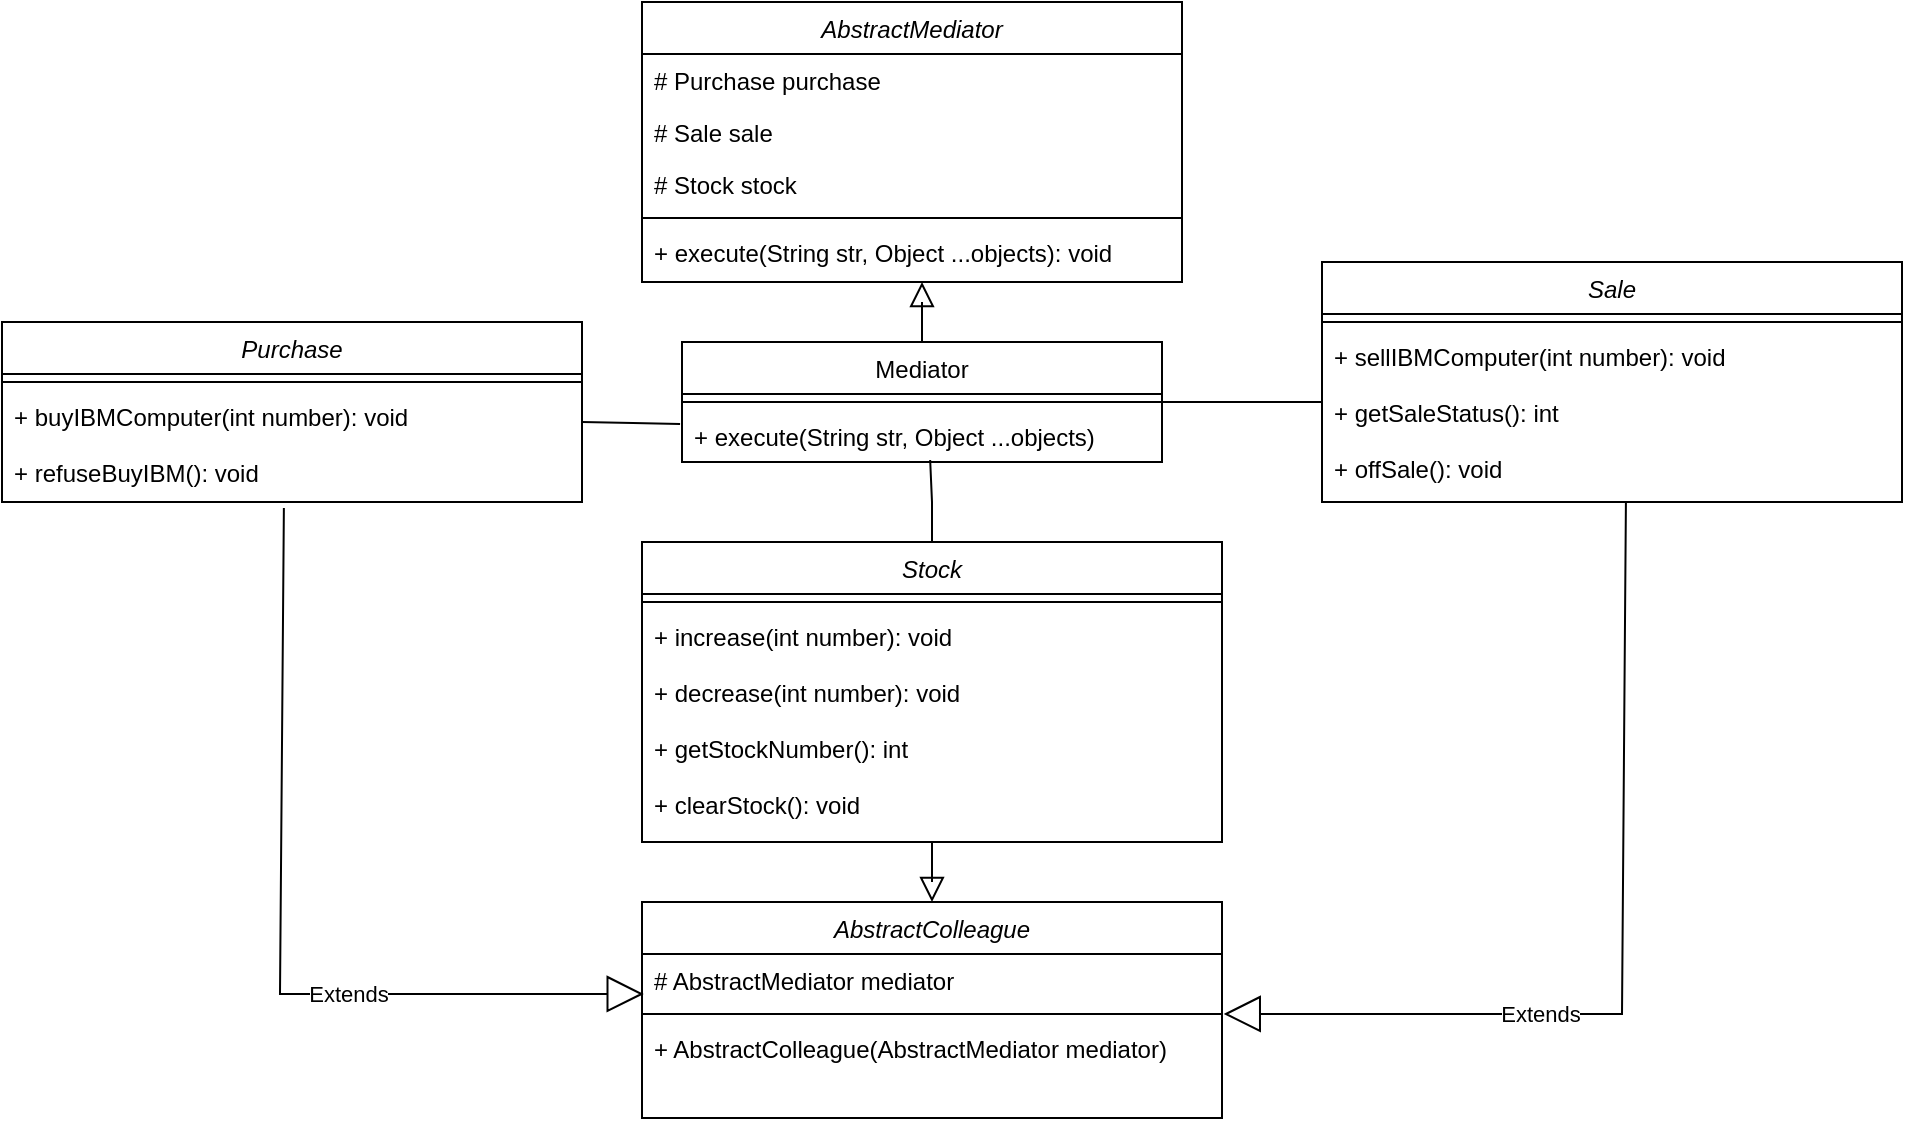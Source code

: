 <mxfile version="27.2.0">
  <diagram id="C5RBs43oDa-KdzZeNtuy" name="Page-1">
    <mxGraphModel dx="2001" dy="790" grid="1" gridSize="10" guides="1" tooltips="1" connect="1" arrows="1" fold="1" page="1" pageScale="1" pageWidth="827" pageHeight="1169" math="0" shadow="0">
      <root>
        <mxCell id="WIyWlLk6GJQsqaUBKTNV-0" />
        <mxCell id="WIyWlLk6GJQsqaUBKTNV-1" parent="WIyWlLk6GJQsqaUBKTNV-0" />
        <mxCell id="zkfFHV4jXpPFQw0GAbJ--0" value="AbstractMediator" style="swimlane;fontStyle=2;align=center;verticalAlign=top;childLayout=stackLayout;horizontal=1;startSize=26;horizontalStack=0;resizeParent=1;resizeLast=0;collapsible=1;marginBottom=0;rounded=0;shadow=0;strokeWidth=1;" parent="WIyWlLk6GJQsqaUBKTNV-1" vertex="1">
          <mxGeometry x="220" y="80" width="270" height="140" as="geometry">
            <mxRectangle x="230" y="140" width="160" height="26" as="alternateBounds" />
          </mxGeometry>
        </mxCell>
        <mxCell id="zkfFHV4jXpPFQw0GAbJ--1" value="# Purchase purchase" style="text;align=left;verticalAlign=top;spacingLeft=4;spacingRight=4;overflow=hidden;rotatable=0;points=[[0,0.5],[1,0.5]];portConstraint=eastwest;" parent="zkfFHV4jXpPFQw0GAbJ--0" vertex="1">
          <mxGeometry y="26" width="270" height="26" as="geometry" />
        </mxCell>
        <mxCell id="zkfFHV4jXpPFQw0GAbJ--2" value="# Sale sale" style="text;align=left;verticalAlign=top;spacingLeft=4;spacingRight=4;overflow=hidden;rotatable=0;points=[[0,0.5],[1,0.5]];portConstraint=eastwest;rounded=0;shadow=0;html=0;" parent="zkfFHV4jXpPFQw0GAbJ--0" vertex="1">
          <mxGeometry y="52" width="270" height="26" as="geometry" />
        </mxCell>
        <mxCell id="zkfFHV4jXpPFQw0GAbJ--3" value="# Stock stock" style="text;align=left;verticalAlign=top;spacingLeft=4;spacingRight=4;overflow=hidden;rotatable=0;points=[[0,0.5],[1,0.5]];portConstraint=eastwest;rounded=0;shadow=0;html=0;" parent="zkfFHV4jXpPFQw0GAbJ--0" vertex="1">
          <mxGeometry y="78" width="270" height="26" as="geometry" />
        </mxCell>
        <mxCell id="zkfFHV4jXpPFQw0GAbJ--4" value="" style="line;html=1;strokeWidth=1;align=left;verticalAlign=middle;spacingTop=-1;spacingLeft=3;spacingRight=3;rotatable=0;labelPosition=right;points=[];portConstraint=eastwest;" parent="zkfFHV4jXpPFQw0GAbJ--0" vertex="1">
          <mxGeometry y="104" width="270" height="8" as="geometry" />
        </mxCell>
        <mxCell id="zkfFHV4jXpPFQw0GAbJ--5" value="+ execute(String str, Object ...objects): void" style="text;align=left;verticalAlign=top;spacingLeft=4;spacingRight=4;overflow=hidden;rotatable=0;points=[[0,0.5],[1,0.5]];portConstraint=eastwest;" parent="zkfFHV4jXpPFQw0GAbJ--0" vertex="1">
          <mxGeometry y="112" width="270" height="28" as="geometry" />
        </mxCell>
        <mxCell id="zkfFHV4jXpPFQw0GAbJ--6" value="Mediator&#xa;" style="swimlane;fontStyle=0;align=center;verticalAlign=top;childLayout=stackLayout;horizontal=1;startSize=26;horizontalStack=0;resizeParent=1;resizeLast=0;collapsible=1;marginBottom=0;rounded=0;shadow=0;strokeWidth=1;" parent="WIyWlLk6GJQsqaUBKTNV-1" vertex="1">
          <mxGeometry x="240" y="250" width="240" height="60" as="geometry">
            <mxRectangle x="130" y="380" width="160" height="26" as="alternateBounds" />
          </mxGeometry>
        </mxCell>
        <mxCell id="zkfFHV4jXpPFQw0GAbJ--9" value="" style="line;html=1;strokeWidth=1;align=left;verticalAlign=middle;spacingTop=-1;spacingLeft=3;spacingRight=3;rotatable=0;labelPosition=right;points=[];portConstraint=eastwest;" parent="zkfFHV4jXpPFQw0GAbJ--6" vertex="1">
          <mxGeometry y="26" width="240" height="8" as="geometry" />
        </mxCell>
        <mxCell id="csBdQj5gBCwMy2FHlI-N-32" value="" style="endArrow=none;html=1;edgeStyle=orthogonalEdgeStyle;rounded=0;entryX=-0.004;entryY=0.269;entryDx=0;entryDy=0;entryPerimeter=0;" edge="1" parent="zkfFHV4jXpPFQw0GAbJ--6" target="zkfFHV4jXpPFQw0GAbJ--10">
          <mxGeometry relative="1" as="geometry">
            <mxPoint x="-50" y="40" as="sourcePoint" />
            <mxPoint x="110" y="40" as="targetPoint" />
          </mxGeometry>
        </mxCell>
        <mxCell id="zkfFHV4jXpPFQw0GAbJ--10" value="+ execute(String str, Object ...objects)" style="text;align=left;verticalAlign=top;spacingLeft=4;spacingRight=4;overflow=hidden;rotatable=0;points=[[0,0.5],[1,0.5]];portConstraint=eastwest;fontStyle=0" parent="zkfFHV4jXpPFQw0GAbJ--6" vertex="1">
          <mxGeometry y="34" width="240" height="26" as="geometry" />
        </mxCell>
        <mxCell id="zkfFHV4jXpPFQw0GAbJ--12" value="" style="endArrow=block;endSize=10;endFill=0;shadow=0;strokeWidth=1;rounded=0;curved=0;edgeStyle=elbowEdgeStyle;elbow=vertical;" parent="WIyWlLk6GJQsqaUBKTNV-1" source="zkfFHV4jXpPFQw0GAbJ--6" target="zkfFHV4jXpPFQw0GAbJ--0" edge="1">
          <mxGeometry width="160" relative="1" as="geometry">
            <mxPoint x="200" y="163" as="sourcePoint" />
            <mxPoint x="200" y="163" as="targetPoint" />
            <Array as="points">
              <mxPoint x="360" y="230" />
            </Array>
          </mxGeometry>
        </mxCell>
        <mxCell id="csBdQj5gBCwMy2FHlI-N-0" value="AbstractColleague" style="swimlane;fontStyle=2;align=center;verticalAlign=top;childLayout=stackLayout;horizontal=1;startSize=26;horizontalStack=0;resizeParent=1;resizeLast=0;collapsible=1;marginBottom=0;rounded=0;shadow=0;strokeWidth=1;" vertex="1" parent="WIyWlLk6GJQsqaUBKTNV-1">
          <mxGeometry x="220" y="530" width="290" height="108" as="geometry">
            <mxRectangle x="230" y="140" width="160" height="26" as="alternateBounds" />
          </mxGeometry>
        </mxCell>
        <mxCell id="csBdQj5gBCwMy2FHlI-N-1" value="# AbstractMediator mediator" style="text;align=left;verticalAlign=top;spacingLeft=4;spacingRight=4;overflow=hidden;rotatable=0;points=[[0,0.5],[1,0.5]];portConstraint=eastwest;" vertex="1" parent="csBdQj5gBCwMy2FHlI-N-0">
          <mxGeometry y="26" width="290" height="26" as="geometry" />
        </mxCell>
        <mxCell id="csBdQj5gBCwMy2FHlI-N-4" value="" style="line;html=1;strokeWidth=1;align=left;verticalAlign=middle;spacingTop=-1;spacingLeft=3;spacingRight=3;rotatable=0;labelPosition=right;points=[];portConstraint=eastwest;" vertex="1" parent="csBdQj5gBCwMy2FHlI-N-0">
          <mxGeometry y="52" width="290" height="8" as="geometry" />
        </mxCell>
        <mxCell id="csBdQj5gBCwMy2FHlI-N-5" value="+ AbstractColleague(AbstractMediator mediator)" style="text;align=left;verticalAlign=top;spacingLeft=4;spacingRight=4;overflow=hidden;rotatable=0;points=[[0,0.5],[1,0.5]];portConstraint=eastwest;fontStyle=0" vertex="1" parent="csBdQj5gBCwMy2FHlI-N-0">
          <mxGeometry y="60" width="290" height="28" as="geometry" />
        </mxCell>
        <mxCell id="csBdQj5gBCwMy2FHlI-N-6" value="Sale" style="swimlane;fontStyle=2;align=center;verticalAlign=top;childLayout=stackLayout;horizontal=1;startSize=26;horizontalStack=0;resizeParent=1;resizeLast=0;collapsible=1;marginBottom=0;rounded=0;shadow=0;strokeWidth=1;" vertex="1" parent="WIyWlLk6GJQsqaUBKTNV-1">
          <mxGeometry x="560" y="210" width="290" height="120" as="geometry">
            <mxRectangle x="230" y="140" width="160" height="26" as="alternateBounds" />
          </mxGeometry>
        </mxCell>
        <mxCell id="csBdQj5gBCwMy2FHlI-N-8" value="" style="line;html=1;strokeWidth=1;align=left;verticalAlign=middle;spacingTop=-1;spacingLeft=3;spacingRight=3;rotatable=0;labelPosition=right;points=[];portConstraint=eastwest;" vertex="1" parent="csBdQj5gBCwMy2FHlI-N-6">
          <mxGeometry y="26" width="290" height="8" as="geometry" />
        </mxCell>
        <mxCell id="csBdQj5gBCwMy2FHlI-N-9" value="+ sellIBMComputer(int number): void" style="text;align=left;verticalAlign=top;spacingLeft=4;spacingRight=4;overflow=hidden;rotatable=0;points=[[0,0.5],[1,0.5]];portConstraint=eastwest;fontStyle=0" vertex="1" parent="csBdQj5gBCwMy2FHlI-N-6">
          <mxGeometry y="34" width="290" height="28" as="geometry" />
        </mxCell>
        <mxCell id="csBdQj5gBCwMy2FHlI-N-10" value="+ getSaleStatus(): int" style="text;align=left;verticalAlign=top;spacingLeft=4;spacingRight=4;overflow=hidden;rotatable=0;points=[[0,0.5],[1,0.5]];portConstraint=eastwest;fontStyle=0" vertex="1" parent="csBdQj5gBCwMy2FHlI-N-6">
          <mxGeometry y="62" width="290" height="28" as="geometry" />
        </mxCell>
        <mxCell id="csBdQj5gBCwMy2FHlI-N-11" value="+ offSale(): void" style="text;align=left;verticalAlign=top;spacingLeft=4;spacingRight=4;overflow=hidden;rotatable=0;points=[[0,0.5],[1,0.5]];portConstraint=eastwest;fontStyle=0" vertex="1" parent="csBdQj5gBCwMy2FHlI-N-6">
          <mxGeometry y="90" width="290" height="28" as="geometry" />
        </mxCell>
        <mxCell id="csBdQj5gBCwMy2FHlI-N-14" value="Extends" style="endArrow=block;endSize=16;endFill=0;html=1;rounded=0;entryX=1.003;entryY=-0.143;entryDx=0;entryDy=0;entryPerimeter=0;exitX=0.524;exitY=1.071;exitDx=0;exitDy=0;exitPerimeter=0;" edge="1" parent="WIyWlLk6GJQsqaUBKTNV-1" source="csBdQj5gBCwMy2FHlI-N-11" target="csBdQj5gBCwMy2FHlI-N-5">
          <mxGeometry x="0.305" width="160" relative="1" as="geometry">
            <mxPoint x="710" y="390" as="sourcePoint" />
            <mxPoint x="820" y="520" as="targetPoint" />
            <Array as="points">
              <mxPoint x="710" y="586" />
            </Array>
            <mxPoint as="offset" />
          </mxGeometry>
        </mxCell>
        <mxCell id="csBdQj5gBCwMy2FHlI-N-15" value="Purchase" style="swimlane;fontStyle=2;align=center;verticalAlign=top;childLayout=stackLayout;horizontal=1;startSize=26;horizontalStack=0;resizeParent=1;resizeLast=0;collapsible=1;marginBottom=0;rounded=0;shadow=0;strokeWidth=1;" vertex="1" parent="WIyWlLk6GJQsqaUBKTNV-1">
          <mxGeometry x="-100" y="240" width="290" height="90" as="geometry">
            <mxRectangle x="230" y="140" width="160" height="26" as="alternateBounds" />
          </mxGeometry>
        </mxCell>
        <mxCell id="csBdQj5gBCwMy2FHlI-N-16" value="" style="line;html=1;strokeWidth=1;align=left;verticalAlign=middle;spacingTop=-1;spacingLeft=3;spacingRight=3;rotatable=0;labelPosition=right;points=[];portConstraint=eastwest;" vertex="1" parent="csBdQj5gBCwMy2FHlI-N-15">
          <mxGeometry y="26" width="290" height="8" as="geometry" />
        </mxCell>
        <mxCell id="csBdQj5gBCwMy2FHlI-N-17" value="+ buyIBMComputer(int number): void" style="text;align=left;verticalAlign=top;spacingLeft=4;spacingRight=4;overflow=hidden;rotatable=0;points=[[0,0.5],[1,0.5]];portConstraint=eastwest;fontStyle=0" vertex="1" parent="csBdQj5gBCwMy2FHlI-N-15">
          <mxGeometry y="34" width="290" height="28" as="geometry" />
        </mxCell>
        <mxCell id="csBdQj5gBCwMy2FHlI-N-18" value="+ refuseBuyIBM(): void" style="text;align=left;verticalAlign=top;spacingLeft=4;spacingRight=4;overflow=hidden;rotatable=0;points=[[0,0.5],[1,0.5]];portConstraint=eastwest;fontStyle=0" vertex="1" parent="csBdQj5gBCwMy2FHlI-N-15">
          <mxGeometry y="62" width="290" height="28" as="geometry" />
        </mxCell>
        <mxCell id="csBdQj5gBCwMy2FHlI-N-20" value="Extends" style="endArrow=block;endSize=16;endFill=0;html=1;rounded=0;entryX=0.003;entryY=0.769;entryDx=0;entryDy=0;entryPerimeter=0;exitX=0.486;exitY=1.107;exitDx=0;exitDy=0;exitPerimeter=0;" edge="1" parent="WIyWlLk6GJQsqaUBKTNV-1" source="csBdQj5gBCwMy2FHlI-N-18" target="csBdQj5gBCwMy2FHlI-N-1">
          <mxGeometry x="0.305" width="160" relative="1" as="geometry">
            <mxPoint x="40.94" y="389.988" as="sourcePoint" />
            <mxPoint x="-160" y="576" as="targetPoint" />
            <Array as="points">
              <mxPoint x="39" y="576" />
            </Array>
            <mxPoint as="offset" />
          </mxGeometry>
        </mxCell>
        <mxCell id="csBdQj5gBCwMy2FHlI-N-23" value="Stock" style="swimlane;fontStyle=2;align=center;verticalAlign=top;childLayout=stackLayout;horizontal=1;startSize=26;horizontalStack=0;resizeParent=1;resizeLast=0;collapsible=1;marginBottom=0;rounded=0;shadow=0;strokeWidth=1;" vertex="1" parent="WIyWlLk6GJQsqaUBKTNV-1">
          <mxGeometry x="220" y="350" width="290" height="150" as="geometry">
            <mxRectangle x="230" y="140" width="160" height="26" as="alternateBounds" />
          </mxGeometry>
        </mxCell>
        <mxCell id="csBdQj5gBCwMy2FHlI-N-24" value="" style="line;html=1;strokeWidth=1;align=left;verticalAlign=middle;spacingTop=-1;spacingLeft=3;spacingRight=3;rotatable=0;labelPosition=right;points=[];portConstraint=eastwest;" vertex="1" parent="csBdQj5gBCwMy2FHlI-N-23">
          <mxGeometry y="26" width="290" height="8" as="geometry" />
        </mxCell>
        <mxCell id="csBdQj5gBCwMy2FHlI-N-25" value="+ increase(int number): void" style="text;align=left;verticalAlign=top;spacingLeft=4;spacingRight=4;overflow=hidden;rotatable=0;points=[[0,0.5],[1,0.5]];portConstraint=eastwest;fontStyle=0" vertex="1" parent="csBdQj5gBCwMy2FHlI-N-23">
          <mxGeometry y="34" width="290" height="28" as="geometry" />
        </mxCell>
        <mxCell id="csBdQj5gBCwMy2FHlI-N-26" value="+ decrease(int number): void" style="text;align=left;verticalAlign=top;spacingLeft=4;spacingRight=4;overflow=hidden;rotatable=0;points=[[0,0.5],[1,0.5]];portConstraint=eastwest;fontStyle=0" vertex="1" parent="csBdQj5gBCwMy2FHlI-N-23">
          <mxGeometry y="62" width="290" height="28" as="geometry" />
        </mxCell>
        <mxCell id="csBdQj5gBCwMy2FHlI-N-27" value="+ getStockNumber(): int" style="text;align=left;verticalAlign=top;spacingLeft=4;spacingRight=4;overflow=hidden;rotatable=0;points=[[0,0.5],[1,0.5]];portConstraint=eastwest;fontStyle=0" vertex="1" parent="csBdQj5gBCwMy2FHlI-N-23">
          <mxGeometry y="90" width="290" height="28" as="geometry" />
        </mxCell>
        <mxCell id="csBdQj5gBCwMy2FHlI-N-30" value="+ clearStock(): void" style="text;align=left;verticalAlign=top;spacingLeft=4;spacingRight=4;overflow=hidden;rotatable=0;points=[[0,0.5],[1,0.5]];portConstraint=eastwest;fontStyle=0" vertex="1" parent="csBdQj5gBCwMy2FHlI-N-23">
          <mxGeometry y="118" width="290" height="28" as="geometry" />
        </mxCell>
        <mxCell id="csBdQj5gBCwMy2FHlI-N-28" value="" style="endArrow=block;endSize=10;endFill=0;shadow=0;strokeWidth=1;rounded=0;curved=0;edgeStyle=elbowEdgeStyle;elbow=vertical;exitX=0.5;exitY=1;exitDx=0;exitDy=0;entryX=0.5;entryY=0;entryDx=0;entryDy=0;" edge="1" parent="WIyWlLk6GJQsqaUBKTNV-1" source="csBdQj5gBCwMy2FHlI-N-23" target="csBdQj5gBCwMy2FHlI-N-0">
          <mxGeometry width="160" relative="1" as="geometry">
            <mxPoint x="420" y="540" as="sourcePoint" />
            <mxPoint x="420" y="510" as="targetPoint" />
            <Array as="points">
              <mxPoint x="420" y="520" />
            </Array>
          </mxGeometry>
        </mxCell>
        <mxCell id="csBdQj5gBCwMy2FHlI-N-42" value="" style="endArrow=none;html=1;edgeStyle=orthogonalEdgeStyle;rounded=0;exitX=1;exitY=0.5;exitDx=0;exitDy=0;" edge="1" parent="WIyWlLk6GJQsqaUBKTNV-1" source="zkfFHV4jXpPFQw0GAbJ--6">
          <mxGeometry relative="1" as="geometry">
            <mxPoint x="640" y="440" as="sourcePoint" />
            <mxPoint x="560" y="280" as="targetPoint" />
          </mxGeometry>
        </mxCell>
        <mxCell id="csBdQj5gBCwMy2FHlI-N-44" value="" style="endArrow=none;html=1;edgeStyle=orthogonalEdgeStyle;rounded=0;entryX=0.517;entryY=0.962;entryDx=0;entryDy=0;entryPerimeter=0;exitX=0.5;exitY=0;exitDx=0;exitDy=0;" edge="1" parent="WIyWlLk6GJQsqaUBKTNV-1" source="csBdQj5gBCwMy2FHlI-N-23" target="zkfFHV4jXpPFQw0GAbJ--10">
          <mxGeometry relative="1" as="geometry">
            <mxPoint x="680" y="480" as="sourcePoint" />
            <mxPoint x="729" y="481" as="targetPoint" />
          </mxGeometry>
        </mxCell>
      </root>
    </mxGraphModel>
  </diagram>
</mxfile>
